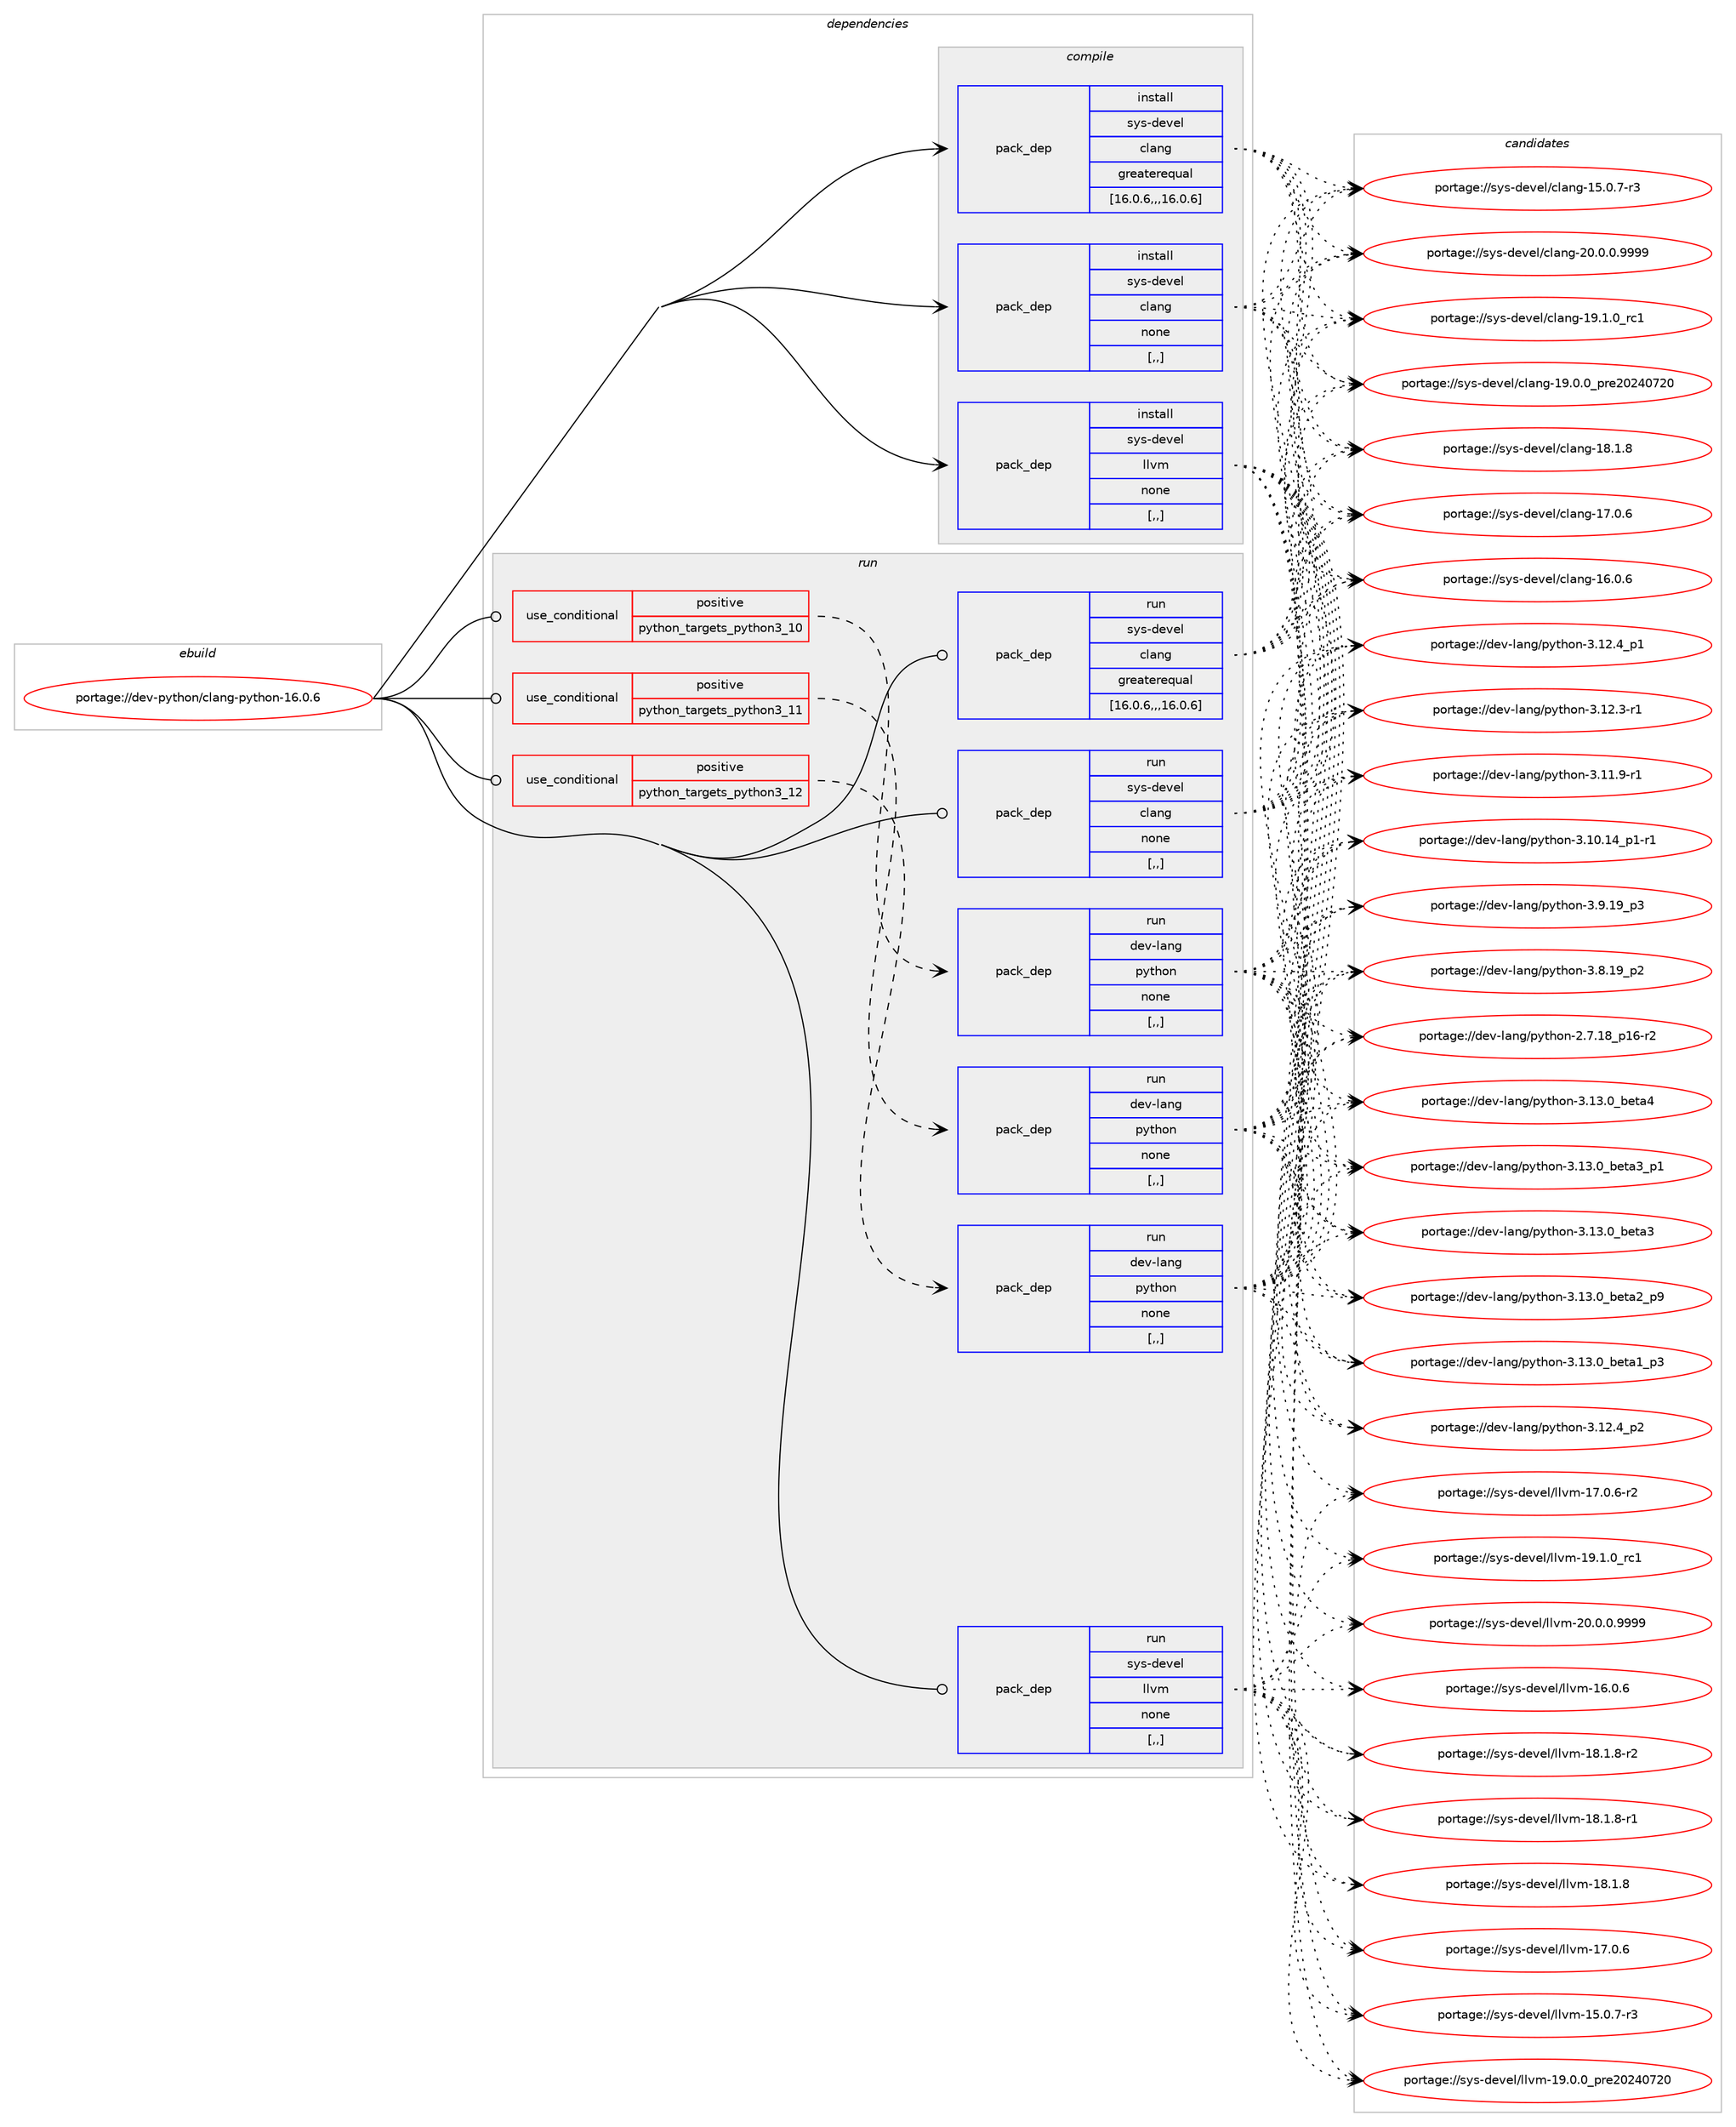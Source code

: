 digraph prolog {

# *************
# Graph options
# *************

newrank=true;
concentrate=true;
compound=true;
graph [rankdir=LR,fontname=Helvetica,fontsize=10,ranksep=1.5];#, ranksep=2.5, nodesep=0.2];
edge  [arrowhead=vee];
node  [fontname=Helvetica,fontsize=10];

# **********
# The ebuild
# **********

subgraph cluster_leftcol {
color=gray;
label=<<i>ebuild</i>>;
id [label="portage://dev-python/clang-python-16.0.6", color=red, width=4, href="../dev-python/clang-python-16.0.6.svg"];
}

# ****************
# The dependencies
# ****************

subgraph cluster_midcol {
color=gray;
label=<<i>dependencies</i>>;
subgraph cluster_compile {
fillcolor="#eeeeee";
style=filled;
label=<<i>compile</i>>;
subgraph pack111059 {
dependency144088 [label=<<TABLE BORDER="0" CELLBORDER="1" CELLSPACING="0" CELLPADDING="4" WIDTH="220"><TR><TD ROWSPAN="6" CELLPADDING="30">pack_dep</TD></TR><TR><TD WIDTH="110">install</TD></TR><TR><TD>sys-devel</TD></TR><TR><TD>clang</TD></TR><TR><TD>greaterequal</TD></TR><TR><TD>[16.0.6,,,16.0.6]</TD></TR></TABLE>>, shape=none, color=blue];
}
id:e -> dependency144088:w [weight=20,style="solid",arrowhead="vee"];
subgraph pack111060 {
dependency144089 [label=<<TABLE BORDER="0" CELLBORDER="1" CELLSPACING="0" CELLPADDING="4" WIDTH="220"><TR><TD ROWSPAN="6" CELLPADDING="30">pack_dep</TD></TR><TR><TD WIDTH="110">install</TD></TR><TR><TD>sys-devel</TD></TR><TR><TD>clang</TD></TR><TR><TD>none</TD></TR><TR><TD>[,,]</TD></TR></TABLE>>, shape=none, color=blue];
}
id:e -> dependency144089:w [weight=20,style="solid",arrowhead="vee"];
subgraph pack111061 {
dependency144090 [label=<<TABLE BORDER="0" CELLBORDER="1" CELLSPACING="0" CELLPADDING="4" WIDTH="220"><TR><TD ROWSPAN="6" CELLPADDING="30">pack_dep</TD></TR><TR><TD WIDTH="110">install</TD></TR><TR><TD>sys-devel</TD></TR><TR><TD>llvm</TD></TR><TR><TD>none</TD></TR><TR><TD>[,,]</TD></TR></TABLE>>, shape=none, color=blue];
}
id:e -> dependency144090:w [weight=20,style="solid",arrowhead="vee"];
}
subgraph cluster_compileandrun {
fillcolor="#eeeeee";
style=filled;
label=<<i>compile and run</i>>;
}
subgraph cluster_run {
fillcolor="#eeeeee";
style=filled;
label=<<i>run</i>>;
subgraph cond31782 {
dependency144091 [label=<<TABLE BORDER="0" CELLBORDER="1" CELLSPACING="0" CELLPADDING="4"><TR><TD ROWSPAN="3" CELLPADDING="10">use_conditional</TD></TR><TR><TD>positive</TD></TR><TR><TD>python_targets_python3_10</TD></TR></TABLE>>, shape=none, color=red];
subgraph pack111062 {
dependency144092 [label=<<TABLE BORDER="0" CELLBORDER="1" CELLSPACING="0" CELLPADDING="4" WIDTH="220"><TR><TD ROWSPAN="6" CELLPADDING="30">pack_dep</TD></TR><TR><TD WIDTH="110">run</TD></TR><TR><TD>dev-lang</TD></TR><TR><TD>python</TD></TR><TR><TD>none</TD></TR><TR><TD>[,,]</TD></TR></TABLE>>, shape=none, color=blue];
}
dependency144091:e -> dependency144092:w [weight=20,style="dashed",arrowhead="vee"];
}
id:e -> dependency144091:w [weight=20,style="solid",arrowhead="odot"];
subgraph cond31783 {
dependency144093 [label=<<TABLE BORDER="0" CELLBORDER="1" CELLSPACING="0" CELLPADDING="4"><TR><TD ROWSPAN="3" CELLPADDING="10">use_conditional</TD></TR><TR><TD>positive</TD></TR><TR><TD>python_targets_python3_11</TD></TR></TABLE>>, shape=none, color=red];
subgraph pack111063 {
dependency144094 [label=<<TABLE BORDER="0" CELLBORDER="1" CELLSPACING="0" CELLPADDING="4" WIDTH="220"><TR><TD ROWSPAN="6" CELLPADDING="30">pack_dep</TD></TR><TR><TD WIDTH="110">run</TD></TR><TR><TD>dev-lang</TD></TR><TR><TD>python</TD></TR><TR><TD>none</TD></TR><TR><TD>[,,]</TD></TR></TABLE>>, shape=none, color=blue];
}
dependency144093:e -> dependency144094:w [weight=20,style="dashed",arrowhead="vee"];
}
id:e -> dependency144093:w [weight=20,style="solid",arrowhead="odot"];
subgraph cond31784 {
dependency144095 [label=<<TABLE BORDER="0" CELLBORDER="1" CELLSPACING="0" CELLPADDING="4"><TR><TD ROWSPAN="3" CELLPADDING="10">use_conditional</TD></TR><TR><TD>positive</TD></TR><TR><TD>python_targets_python3_12</TD></TR></TABLE>>, shape=none, color=red];
subgraph pack111064 {
dependency144096 [label=<<TABLE BORDER="0" CELLBORDER="1" CELLSPACING="0" CELLPADDING="4" WIDTH="220"><TR><TD ROWSPAN="6" CELLPADDING="30">pack_dep</TD></TR><TR><TD WIDTH="110">run</TD></TR><TR><TD>dev-lang</TD></TR><TR><TD>python</TD></TR><TR><TD>none</TD></TR><TR><TD>[,,]</TD></TR></TABLE>>, shape=none, color=blue];
}
dependency144095:e -> dependency144096:w [weight=20,style="dashed",arrowhead="vee"];
}
id:e -> dependency144095:w [weight=20,style="solid",arrowhead="odot"];
subgraph pack111065 {
dependency144097 [label=<<TABLE BORDER="0" CELLBORDER="1" CELLSPACING="0" CELLPADDING="4" WIDTH="220"><TR><TD ROWSPAN="6" CELLPADDING="30">pack_dep</TD></TR><TR><TD WIDTH="110">run</TD></TR><TR><TD>sys-devel</TD></TR><TR><TD>clang</TD></TR><TR><TD>greaterequal</TD></TR><TR><TD>[16.0.6,,,16.0.6]</TD></TR></TABLE>>, shape=none, color=blue];
}
id:e -> dependency144097:w [weight=20,style="solid",arrowhead="odot"];
subgraph pack111066 {
dependency144098 [label=<<TABLE BORDER="0" CELLBORDER="1" CELLSPACING="0" CELLPADDING="4" WIDTH="220"><TR><TD ROWSPAN="6" CELLPADDING="30">pack_dep</TD></TR><TR><TD WIDTH="110">run</TD></TR><TR><TD>sys-devel</TD></TR><TR><TD>clang</TD></TR><TR><TD>none</TD></TR><TR><TD>[,,]</TD></TR></TABLE>>, shape=none, color=blue];
}
id:e -> dependency144098:w [weight=20,style="solid",arrowhead="odot"];
subgraph pack111067 {
dependency144099 [label=<<TABLE BORDER="0" CELLBORDER="1" CELLSPACING="0" CELLPADDING="4" WIDTH="220"><TR><TD ROWSPAN="6" CELLPADDING="30">pack_dep</TD></TR><TR><TD WIDTH="110">run</TD></TR><TR><TD>sys-devel</TD></TR><TR><TD>llvm</TD></TR><TR><TD>none</TD></TR><TR><TD>[,,]</TD></TR></TABLE>>, shape=none, color=blue];
}
id:e -> dependency144099:w [weight=20,style="solid",arrowhead="odot"];
}
}

# **************
# The candidates
# **************

subgraph cluster_choices {
rank=same;
color=gray;
label=<<i>candidates</i>>;

subgraph choice111059 {
color=black;
nodesep=1;
choice11512111545100101118101108479910897110103455048464846484657575757 [label="portage://sys-devel/clang-20.0.0.9999", color=red, width=4,href="../sys-devel/clang-20.0.0.9999.svg"];
choice1151211154510010111810110847991089711010345495746494648951149949 [label="portage://sys-devel/clang-19.1.0_rc1", color=red, width=4,href="../sys-devel/clang-19.1.0_rc1.svg"];
choice1151211154510010111810110847991089711010345495746484648951121141015048505248555048 [label="portage://sys-devel/clang-19.0.0_pre20240720", color=red, width=4,href="../sys-devel/clang-19.0.0_pre20240720.svg"];
choice1151211154510010111810110847991089711010345495646494656 [label="portage://sys-devel/clang-18.1.8", color=red, width=4,href="../sys-devel/clang-18.1.8.svg"];
choice1151211154510010111810110847991089711010345495546484654 [label="portage://sys-devel/clang-17.0.6", color=red, width=4,href="../sys-devel/clang-17.0.6.svg"];
choice1151211154510010111810110847991089711010345495446484654 [label="portage://sys-devel/clang-16.0.6", color=red, width=4,href="../sys-devel/clang-16.0.6.svg"];
choice11512111545100101118101108479910897110103454953464846554511451 [label="portage://sys-devel/clang-15.0.7-r3", color=red, width=4,href="../sys-devel/clang-15.0.7-r3.svg"];
dependency144088:e -> choice11512111545100101118101108479910897110103455048464846484657575757:w [style=dotted,weight="100"];
dependency144088:e -> choice1151211154510010111810110847991089711010345495746494648951149949:w [style=dotted,weight="100"];
dependency144088:e -> choice1151211154510010111810110847991089711010345495746484648951121141015048505248555048:w [style=dotted,weight="100"];
dependency144088:e -> choice1151211154510010111810110847991089711010345495646494656:w [style=dotted,weight="100"];
dependency144088:e -> choice1151211154510010111810110847991089711010345495546484654:w [style=dotted,weight="100"];
dependency144088:e -> choice1151211154510010111810110847991089711010345495446484654:w [style=dotted,weight="100"];
dependency144088:e -> choice11512111545100101118101108479910897110103454953464846554511451:w [style=dotted,weight="100"];
}
subgraph choice111060 {
color=black;
nodesep=1;
choice11512111545100101118101108479910897110103455048464846484657575757 [label="portage://sys-devel/clang-20.0.0.9999", color=red, width=4,href="../sys-devel/clang-20.0.0.9999.svg"];
choice1151211154510010111810110847991089711010345495746494648951149949 [label="portage://sys-devel/clang-19.1.0_rc1", color=red, width=4,href="../sys-devel/clang-19.1.0_rc1.svg"];
choice1151211154510010111810110847991089711010345495746484648951121141015048505248555048 [label="portage://sys-devel/clang-19.0.0_pre20240720", color=red, width=4,href="../sys-devel/clang-19.0.0_pre20240720.svg"];
choice1151211154510010111810110847991089711010345495646494656 [label="portage://sys-devel/clang-18.1.8", color=red, width=4,href="../sys-devel/clang-18.1.8.svg"];
choice1151211154510010111810110847991089711010345495546484654 [label="portage://sys-devel/clang-17.0.6", color=red, width=4,href="../sys-devel/clang-17.0.6.svg"];
choice1151211154510010111810110847991089711010345495446484654 [label="portage://sys-devel/clang-16.0.6", color=red, width=4,href="../sys-devel/clang-16.0.6.svg"];
choice11512111545100101118101108479910897110103454953464846554511451 [label="portage://sys-devel/clang-15.0.7-r3", color=red, width=4,href="../sys-devel/clang-15.0.7-r3.svg"];
dependency144089:e -> choice11512111545100101118101108479910897110103455048464846484657575757:w [style=dotted,weight="100"];
dependency144089:e -> choice1151211154510010111810110847991089711010345495746494648951149949:w [style=dotted,weight="100"];
dependency144089:e -> choice1151211154510010111810110847991089711010345495746484648951121141015048505248555048:w [style=dotted,weight="100"];
dependency144089:e -> choice1151211154510010111810110847991089711010345495646494656:w [style=dotted,weight="100"];
dependency144089:e -> choice1151211154510010111810110847991089711010345495546484654:w [style=dotted,weight="100"];
dependency144089:e -> choice1151211154510010111810110847991089711010345495446484654:w [style=dotted,weight="100"];
dependency144089:e -> choice11512111545100101118101108479910897110103454953464846554511451:w [style=dotted,weight="100"];
}
subgraph choice111061 {
color=black;
nodesep=1;
choice1151211154510010111810110847108108118109455048464846484657575757 [label="portage://sys-devel/llvm-20.0.0.9999", color=red, width=4,href="../sys-devel/llvm-20.0.0.9999.svg"];
choice115121115451001011181011084710810811810945495746494648951149949 [label="portage://sys-devel/llvm-19.1.0_rc1", color=red, width=4,href="../sys-devel/llvm-19.1.0_rc1.svg"];
choice115121115451001011181011084710810811810945495746484648951121141015048505248555048 [label="portage://sys-devel/llvm-19.0.0_pre20240720", color=red, width=4,href="../sys-devel/llvm-19.0.0_pre20240720.svg"];
choice1151211154510010111810110847108108118109454956464946564511450 [label="portage://sys-devel/llvm-18.1.8-r2", color=red, width=4,href="../sys-devel/llvm-18.1.8-r2.svg"];
choice1151211154510010111810110847108108118109454956464946564511449 [label="portage://sys-devel/llvm-18.1.8-r1", color=red, width=4,href="../sys-devel/llvm-18.1.8-r1.svg"];
choice115121115451001011181011084710810811810945495646494656 [label="portage://sys-devel/llvm-18.1.8", color=red, width=4,href="../sys-devel/llvm-18.1.8.svg"];
choice1151211154510010111810110847108108118109454955464846544511450 [label="portage://sys-devel/llvm-17.0.6-r2", color=red, width=4,href="../sys-devel/llvm-17.0.6-r2.svg"];
choice115121115451001011181011084710810811810945495546484654 [label="portage://sys-devel/llvm-17.0.6", color=red, width=4,href="../sys-devel/llvm-17.0.6.svg"];
choice115121115451001011181011084710810811810945495446484654 [label="portage://sys-devel/llvm-16.0.6", color=red, width=4,href="../sys-devel/llvm-16.0.6.svg"];
choice1151211154510010111810110847108108118109454953464846554511451 [label="portage://sys-devel/llvm-15.0.7-r3", color=red, width=4,href="../sys-devel/llvm-15.0.7-r3.svg"];
dependency144090:e -> choice1151211154510010111810110847108108118109455048464846484657575757:w [style=dotted,weight="100"];
dependency144090:e -> choice115121115451001011181011084710810811810945495746494648951149949:w [style=dotted,weight="100"];
dependency144090:e -> choice115121115451001011181011084710810811810945495746484648951121141015048505248555048:w [style=dotted,weight="100"];
dependency144090:e -> choice1151211154510010111810110847108108118109454956464946564511450:w [style=dotted,weight="100"];
dependency144090:e -> choice1151211154510010111810110847108108118109454956464946564511449:w [style=dotted,weight="100"];
dependency144090:e -> choice115121115451001011181011084710810811810945495646494656:w [style=dotted,weight="100"];
dependency144090:e -> choice1151211154510010111810110847108108118109454955464846544511450:w [style=dotted,weight="100"];
dependency144090:e -> choice115121115451001011181011084710810811810945495546484654:w [style=dotted,weight="100"];
dependency144090:e -> choice115121115451001011181011084710810811810945495446484654:w [style=dotted,weight="100"];
dependency144090:e -> choice1151211154510010111810110847108108118109454953464846554511451:w [style=dotted,weight="100"];
}
subgraph choice111062 {
color=black;
nodesep=1;
choice1001011184510897110103471121211161041111104551464951464895981011169752 [label="portage://dev-lang/python-3.13.0_beta4", color=red, width=4,href="../dev-lang/python-3.13.0_beta4.svg"];
choice10010111845108971101034711212111610411111045514649514648959810111697519511249 [label="portage://dev-lang/python-3.13.0_beta3_p1", color=red, width=4,href="../dev-lang/python-3.13.0_beta3_p1.svg"];
choice1001011184510897110103471121211161041111104551464951464895981011169751 [label="portage://dev-lang/python-3.13.0_beta3", color=red, width=4,href="../dev-lang/python-3.13.0_beta3.svg"];
choice10010111845108971101034711212111610411111045514649514648959810111697509511257 [label="portage://dev-lang/python-3.13.0_beta2_p9", color=red, width=4,href="../dev-lang/python-3.13.0_beta2_p9.svg"];
choice10010111845108971101034711212111610411111045514649514648959810111697499511251 [label="portage://dev-lang/python-3.13.0_beta1_p3", color=red, width=4,href="../dev-lang/python-3.13.0_beta1_p3.svg"];
choice100101118451089711010347112121116104111110455146495046529511250 [label="portage://dev-lang/python-3.12.4_p2", color=red, width=4,href="../dev-lang/python-3.12.4_p2.svg"];
choice100101118451089711010347112121116104111110455146495046529511249 [label="portage://dev-lang/python-3.12.4_p1", color=red, width=4,href="../dev-lang/python-3.12.4_p1.svg"];
choice100101118451089711010347112121116104111110455146495046514511449 [label="portage://dev-lang/python-3.12.3-r1", color=red, width=4,href="../dev-lang/python-3.12.3-r1.svg"];
choice100101118451089711010347112121116104111110455146494946574511449 [label="portage://dev-lang/python-3.11.9-r1", color=red, width=4,href="../dev-lang/python-3.11.9-r1.svg"];
choice100101118451089711010347112121116104111110455146494846495295112494511449 [label="portage://dev-lang/python-3.10.14_p1-r1", color=red, width=4,href="../dev-lang/python-3.10.14_p1-r1.svg"];
choice100101118451089711010347112121116104111110455146574649579511251 [label="portage://dev-lang/python-3.9.19_p3", color=red, width=4,href="../dev-lang/python-3.9.19_p3.svg"];
choice100101118451089711010347112121116104111110455146564649579511250 [label="portage://dev-lang/python-3.8.19_p2", color=red, width=4,href="../dev-lang/python-3.8.19_p2.svg"];
choice100101118451089711010347112121116104111110455046554649569511249544511450 [label="portage://dev-lang/python-2.7.18_p16-r2", color=red, width=4,href="../dev-lang/python-2.7.18_p16-r2.svg"];
dependency144092:e -> choice1001011184510897110103471121211161041111104551464951464895981011169752:w [style=dotted,weight="100"];
dependency144092:e -> choice10010111845108971101034711212111610411111045514649514648959810111697519511249:w [style=dotted,weight="100"];
dependency144092:e -> choice1001011184510897110103471121211161041111104551464951464895981011169751:w [style=dotted,weight="100"];
dependency144092:e -> choice10010111845108971101034711212111610411111045514649514648959810111697509511257:w [style=dotted,weight="100"];
dependency144092:e -> choice10010111845108971101034711212111610411111045514649514648959810111697499511251:w [style=dotted,weight="100"];
dependency144092:e -> choice100101118451089711010347112121116104111110455146495046529511250:w [style=dotted,weight="100"];
dependency144092:e -> choice100101118451089711010347112121116104111110455146495046529511249:w [style=dotted,weight="100"];
dependency144092:e -> choice100101118451089711010347112121116104111110455146495046514511449:w [style=dotted,weight="100"];
dependency144092:e -> choice100101118451089711010347112121116104111110455146494946574511449:w [style=dotted,weight="100"];
dependency144092:e -> choice100101118451089711010347112121116104111110455146494846495295112494511449:w [style=dotted,weight="100"];
dependency144092:e -> choice100101118451089711010347112121116104111110455146574649579511251:w [style=dotted,weight="100"];
dependency144092:e -> choice100101118451089711010347112121116104111110455146564649579511250:w [style=dotted,weight="100"];
dependency144092:e -> choice100101118451089711010347112121116104111110455046554649569511249544511450:w [style=dotted,weight="100"];
}
subgraph choice111063 {
color=black;
nodesep=1;
choice1001011184510897110103471121211161041111104551464951464895981011169752 [label="portage://dev-lang/python-3.13.0_beta4", color=red, width=4,href="../dev-lang/python-3.13.0_beta4.svg"];
choice10010111845108971101034711212111610411111045514649514648959810111697519511249 [label="portage://dev-lang/python-3.13.0_beta3_p1", color=red, width=4,href="../dev-lang/python-3.13.0_beta3_p1.svg"];
choice1001011184510897110103471121211161041111104551464951464895981011169751 [label="portage://dev-lang/python-3.13.0_beta3", color=red, width=4,href="../dev-lang/python-3.13.0_beta3.svg"];
choice10010111845108971101034711212111610411111045514649514648959810111697509511257 [label="portage://dev-lang/python-3.13.0_beta2_p9", color=red, width=4,href="../dev-lang/python-3.13.0_beta2_p9.svg"];
choice10010111845108971101034711212111610411111045514649514648959810111697499511251 [label="portage://dev-lang/python-3.13.0_beta1_p3", color=red, width=4,href="../dev-lang/python-3.13.0_beta1_p3.svg"];
choice100101118451089711010347112121116104111110455146495046529511250 [label="portage://dev-lang/python-3.12.4_p2", color=red, width=4,href="../dev-lang/python-3.12.4_p2.svg"];
choice100101118451089711010347112121116104111110455146495046529511249 [label="portage://dev-lang/python-3.12.4_p1", color=red, width=4,href="../dev-lang/python-3.12.4_p1.svg"];
choice100101118451089711010347112121116104111110455146495046514511449 [label="portage://dev-lang/python-3.12.3-r1", color=red, width=4,href="../dev-lang/python-3.12.3-r1.svg"];
choice100101118451089711010347112121116104111110455146494946574511449 [label="portage://dev-lang/python-3.11.9-r1", color=red, width=4,href="../dev-lang/python-3.11.9-r1.svg"];
choice100101118451089711010347112121116104111110455146494846495295112494511449 [label="portage://dev-lang/python-3.10.14_p1-r1", color=red, width=4,href="../dev-lang/python-3.10.14_p1-r1.svg"];
choice100101118451089711010347112121116104111110455146574649579511251 [label="portage://dev-lang/python-3.9.19_p3", color=red, width=4,href="../dev-lang/python-3.9.19_p3.svg"];
choice100101118451089711010347112121116104111110455146564649579511250 [label="portage://dev-lang/python-3.8.19_p2", color=red, width=4,href="../dev-lang/python-3.8.19_p2.svg"];
choice100101118451089711010347112121116104111110455046554649569511249544511450 [label="portage://dev-lang/python-2.7.18_p16-r2", color=red, width=4,href="../dev-lang/python-2.7.18_p16-r2.svg"];
dependency144094:e -> choice1001011184510897110103471121211161041111104551464951464895981011169752:w [style=dotted,weight="100"];
dependency144094:e -> choice10010111845108971101034711212111610411111045514649514648959810111697519511249:w [style=dotted,weight="100"];
dependency144094:e -> choice1001011184510897110103471121211161041111104551464951464895981011169751:w [style=dotted,weight="100"];
dependency144094:e -> choice10010111845108971101034711212111610411111045514649514648959810111697509511257:w [style=dotted,weight="100"];
dependency144094:e -> choice10010111845108971101034711212111610411111045514649514648959810111697499511251:w [style=dotted,weight="100"];
dependency144094:e -> choice100101118451089711010347112121116104111110455146495046529511250:w [style=dotted,weight="100"];
dependency144094:e -> choice100101118451089711010347112121116104111110455146495046529511249:w [style=dotted,weight="100"];
dependency144094:e -> choice100101118451089711010347112121116104111110455146495046514511449:w [style=dotted,weight="100"];
dependency144094:e -> choice100101118451089711010347112121116104111110455146494946574511449:w [style=dotted,weight="100"];
dependency144094:e -> choice100101118451089711010347112121116104111110455146494846495295112494511449:w [style=dotted,weight="100"];
dependency144094:e -> choice100101118451089711010347112121116104111110455146574649579511251:w [style=dotted,weight="100"];
dependency144094:e -> choice100101118451089711010347112121116104111110455146564649579511250:w [style=dotted,weight="100"];
dependency144094:e -> choice100101118451089711010347112121116104111110455046554649569511249544511450:w [style=dotted,weight="100"];
}
subgraph choice111064 {
color=black;
nodesep=1;
choice1001011184510897110103471121211161041111104551464951464895981011169752 [label="portage://dev-lang/python-3.13.0_beta4", color=red, width=4,href="../dev-lang/python-3.13.0_beta4.svg"];
choice10010111845108971101034711212111610411111045514649514648959810111697519511249 [label="portage://dev-lang/python-3.13.0_beta3_p1", color=red, width=4,href="../dev-lang/python-3.13.0_beta3_p1.svg"];
choice1001011184510897110103471121211161041111104551464951464895981011169751 [label="portage://dev-lang/python-3.13.0_beta3", color=red, width=4,href="../dev-lang/python-3.13.0_beta3.svg"];
choice10010111845108971101034711212111610411111045514649514648959810111697509511257 [label="portage://dev-lang/python-3.13.0_beta2_p9", color=red, width=4,href="../dev-lang/python-3.13.0_beta2_p9.svg"];
choice10010111845108971101034711212111610411111045514649514648959810111697499511251 [label="portage://dev-lang/python-3.13.0_beta1_p3", color=red, width=4,href="../dev-lang/python-3.13.0_beta1_p3.svg"];
choice100101118451089711010347112121116104111110455146495046529511250 [label="portage://dev-lang/python-3.12.4_p2", color=red, width=4,href="../dev-lang/python-3.12.4_p2.svg"];
choice100101118451089711010347112121116104111110455146495046529511249 [label="portage://dev-lang/python-3.12.4_p1", color=red, width=4,href="../dev-lang/python-3.12.4_p1.svg"];
choice100101118451089711010347112121116104111110455146495046514511449 [label="portage://dev-lang/python-3.12.3-r1", color=red, width=4,href="../dev-lang/python-3.12.3-r1.svg"];
choice100101118451089711010347112121116104111110455146494946574511449 [label="portage://dev-lang/python-3.11.9-r1", color=red, width=4,href="../dev-lang/python-3.11.9-r1.svg"];
choice100101118451089711010347112121116104111110455146494846495295112494511449 [label="portage://dev-lang/python-3.10.14_p1-r1", color=red, width=4,href="../dev-lang/python-3.10.14_p1-r1.svg"];
choice100101118451089711010347112121116104111110455146574649579511251 [label="portage://dev-lang/python-3.9.19_p3", color=red, width=4,href="../dev-lang/python-3.9.19_p3.svg"];
choice100101118451089711010347112121116104111110455146564649579511250 [label="portage://dev-lang/python-3.8.19_p2", color=red, width=4,href="../dev-lang/python-3.8.19_p2.svg"];
choice100101118451089711010347112121116104111110455046554649569511249544511450 [label="portage://dev-lang/python-2.7.18_p16-r2", color=red, width=4,href="../dev-lang/python-2.7.18_p16-r2.svg"];
dependency144096:e -> choice1001011184510897110103471121211161041111104551464951464895981011169752:w [style=dotted,weight="100"];
dependency144096:e -> choice10010111845108971101034711212111610411111045514649514648959810111697519511249:w [style=dotted,weight="100"];
dependency144096:e -> choice1001011184510897110103471121211161041111104551464951464895981011169751:w [style=dotted,weight="100"];
dependency144096:e -> choice10010111845108971101034711212111610411111045514649514648959810111697509511257:w [style=dotted,weight="100"];
dependency144096:e -> choice10010111845108971101034711212111610411111045514649514648959810111697499511251:w [style=dotted,weight="100"];
dependency144096:e -> choice100101118451089711010347112121116104111110455146495046529511250:w [style=dotted,weight="100"];
dependency144096:e -> choice100101118451089711010347112121116104111110455146495046529511249:w [style=dotted,weight="100"];
dependency144096:e -> choice100101118451089711010347112121116104111110455146495046514511449:w [style=dotted,weight="100"];
dependency144096:e -> choice100101118451089711010347112121116104111110455146494946574511449:w [style=dotted,weight="100"];
dependency144096:e -> choice100101118451089711010347112121116104111110455146494846495295112494511449:w [style=dotted,weight="100"];
dependency144096:e -> choice100101118451089711010347112121116104111110455146574649579511251:w [style=dotted,weight="100"];
dependency144096:e -> choice100101118451089711010347112121116104111110455146564649579511250:w [style=dotted,weight="100"];
dependency144096:e -> choice100101118451089711010347112121116104111110455046554649569511249544511450:w [style=dotted,weight="100"];
}
subgraph choice111065 {
color=black;
nodesep=1;
choice11512111545100101118101108479910897110103455048464846484657575757 [label="portage://sys-devel/clang-20.0.0.9999", color=red, width=4,href="../sys-devel/clang-20.0.0.9999.svg"];
choice1151211154510010111810110847991089711010345495746494648951149949 [label="portage://sys-devel/clang-19.1.0_rc1", color=red, width=4,href="../sys-devel/clang-19.1.0_rc1.svg"];
choice1151211154510010111810110847991089711010345495746484648951121141015048505248555048 [label="portage://sys-devel/clang-19.0.0_pre20240720", color=red, width=4,href="../sys-devel/clang-19.0.0_pre20240720.svg"];
choice1151211154510010111810110847991089711010345495646494656 [label="portage://sys-devel/clang-18.1.8", color=red, width=4,href="../sys-devel/clang-18.1.8.svg"];
choice1151211154510010111810110847991089711010345495546484654 [label="portage://sys-devel/clang-17.0.6", color=red, width=4,href="../sys-devel/clang-17.0.6.svg"];
choice1151211154510010111810110847991089711010345495446484654 [label="portage://sys-devel/clang-16.0.6", color=red, width=4,href="../sys-devel/clang-16.0.6.svg"];
choice11512111545100101118101108479910897110103454953464846554511451 [label="portage://sys-devel/clang-15.0.7-r3", color=red, width=4,href="../sys-devel/clang-15.0.7-r3.svg"];
dependency144097:e -> choice11512111545100101118101108479910897110103455048464846484657575757:w [style=dotted,weight="100"];
dependency144097:e -> choice1151211154510010111810110847991089711010345495746494648951149949:w [style=dotted,weight="100"];
dependency144097:e -> choice1151211154510010111810110847991089711010345495746484648951121141015048505248555048:w [style=dotted,weight="100"];
dependency144097:e -> choice1151211154510010111810110847991089711010345495646494656:w [style=dotted,weight="100"];
dependency144097:e -> choice1151211154510010111810110847991089711010345495546484654:w [style=dotted,weight="100"];
dependency144097:e -> choice1151211154510010111810110847991089711010345495446484654:w [style=dotted,weight="100"];
dependency144097:e -> choice11512111545100101118101108479910897110103454953464846554511451:w [style=dotted,weight="100"];
}
subgraph choice111066 {
color=black;
nodesep=1;
choice11512111545100101118101108479910897110103455048464846484657575757 [label="portage://sys-devel/clang-20.0.0.9999", color=red, width=4,href="../sys-devel/clang-20.0.0.9999.svg"];
choice1151211154510010111810110847991089711010345495746494648951149949 [label="portage://sys-devel/clang-19.1.0_rc1", color=red, width=4,href="../sys-devel/clang-19.1.0_rc1.svg"];
choice1151211154510010111810110847991089711010345495746484648951121141015048505248555048 [label="portage://sys-devel/clang-19.0.0_pre20240720", color=red, width=4,href="../sys-devel/clang-19.0.0_pre20240720.svg"];
choice1151211154510010111810110847991089711010345495646494656 [label="portage://sys-devel/clang-18.1.8", color=red, width=4,href="../sys-devel/clang-18.1.8.svg"];
choice1151211154510010111810110847991089711010345495546484654 [label="portage://sys-devel/clang-17.0.6", color=red, width=4,href="../sys-devel/clang-17.0.6.svg"];
choice1151211154510010111810110847991089711010345495446484654 [label="portage://sys-devel/clang-16.0.6", color=red, width=4,href="../sys-devel/clang-16.0.6.svg"];
choice11512111545100101118101108479910897110103454953464846554511451 [label="portage://sys-devel/clang-15.0.7-r3", color=red, width=4,href="../sys-devel/clang-15.0.7-r3.svg"];
dependency144098:e -> choice11512111545100101118101108479910897110103455048464846484657575757:w [style=dotted,weight="100"];
dependency144098:e -> choice1151211154510010111810110847991089711010345495746494648951149949:w [style=dotted,weight="100"];
dependency144098:e -> choice1151211154510010111810110847991089711010345495746484648951121141015048505248555048:w [style=dotted,weight="100"];
dependency144098:e -> choice1151211154510010111810110847991089711010345495646494656:w [style=dotted,weight="100"];
dependency144098:e -> choice1151211154510010111810110847991089711010345495546484654:w [style=dotted,weight="100"];
dependency144098:e -> choice1151211154510010111810110847991089711010345495446484654:w [style=dotted,weight="100"];
dependency144098:e -> choice11512111545100101118101108479910897110103454953464846554511451:w [style=dotted,weight="100"];
}
subgraph choice111067 {
color=black;
nodesep=1;
choice1151211154510010111810110847108108118109455048464846484657575757 [label="portage://sys-devel/llvm-20.0.0.9999", color=red, width=4,href="../sys-devel/llvm-20.0.0.9999.svg"];
choice115121115451001011181011084710810811810945495746494648951149949 [label="portage://sys-devel/llvm-19.1.0_rc1", color=red, width=4,href="../sys-devel/llvm-19.1.0_rc1.svg"];
choice115121115451001011181011084710810811810945495746484648951121141015048505248555048 [label="portage://sys-devel/llvm-19.0.0_pre20240720", color=red, width=4,href="../sys-devel/llvm-19.0.0_pre20240720.svg"];
choice1151211154510010111810110847108108118109454956464946564511450 [label="portage://sys-devel/llvm-18.1.8-r2", color=red, width=4,href="../sys-devel/llvm-18.1.8-r2.svg"];
choice1151211154510010111810110847108108118109454956464946564511449 [label="portage://sys-devel/llvm-18.1.8-r1", color=red, width=4,href="../sys-devel/llvm-18.1.8-r1.svg"];
choice115121115451001011181011084710810811810945495646494656 [label="portage://sys-devel/llvm-18.1.8", color=red, width=4,href="../sys-devel/llvm-18.1.8.svg"];
choice1151211154510010111810110847108108118109454955464846544511450 [label="portage://sys-devel/llvm-17.0.6-r2", color=red, width=4,href="../sys-devel/llvm-17.0.6-r2.svg"];
choice115121115451001011181011084710810811810945495546484654 [label="portage://sys-devel/llvm-17.0.6", color=red, width=4,href="../sys-devel/llvm-17.0.6.svg"];
choice115121115451001011181011084710810811810945495446484654 [label="portage://sys-devel/llvm-16.0.6", color=red, width=4,href="../sys-devel/llvm-16.0.6.svg"];
choice1151211154510010111810110847108108118109454953464846554511451 [label="portage://sys-devel/llvm-15.0.7-r3", color=red, width=4,href="../sys-devel/llvm-15.0.7-r3.svg"];
dependency144099:e -> choice1151211154510010111810110847108108118109455048464846484657575757:w [style=dotted,weight="100"];
dependency144099:e -> choice115121115451001011181011084710810811810945495746494648951149949:w [style=dotted,weight="100"];
dependency144099:e -> choice115121115451001011181011084710810811810945495746484648951121141015048505248555048:w [style=dotted,weight="100"];
dependency144099:e -> choice1151211154510010111810110847108108118109454956464946564511450:w [style=dotted,weight="100"];
dependency144099:e -> choice1151211154510010111810110847108108118109454956464946564511449:w [style=dotted,weight="100"];
dependency144099:e -> choice115121115451001011181011084710810811810945495646494656:w [style=dotted,weight="100"];
dependency144099:e -> choice1151211154510010111810110847108108118109454955464846544511450:w [style=dotted,weight="100"];
dependency144099:e -> choice115121115451001011181011084710810811810945495546484654:w [style=dotted,weight="100"];
dependency144099:e -> choice115121115451001011181011084710810811810945495446484654:w [style=dotted,weight="100"];
dependency144099:e -> choice1151211154510010111810110847108108118109454953464846554511451:w [style=dotted,weight="100"];
}
}

}
